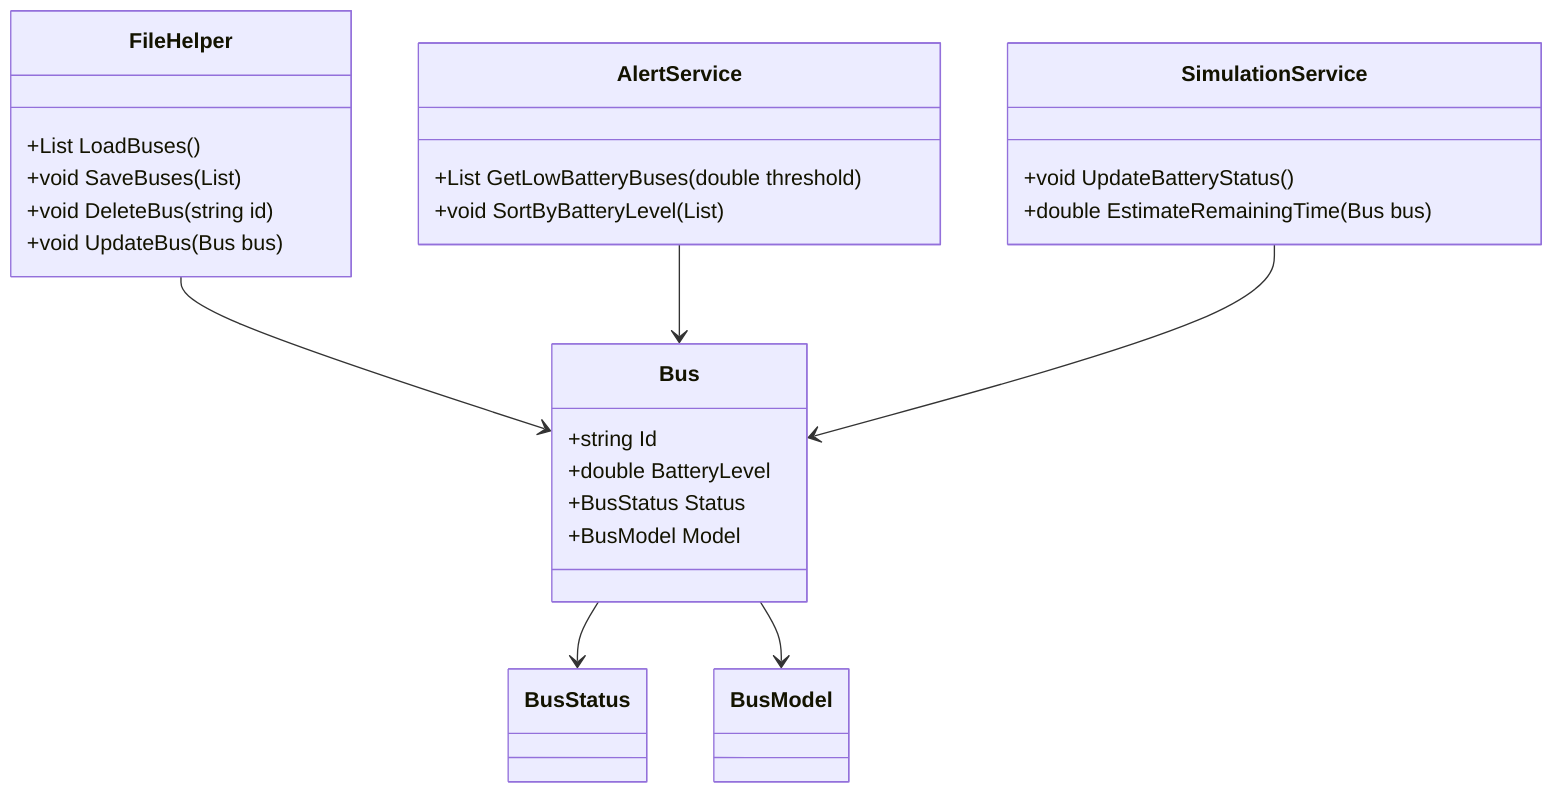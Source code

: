 classDiagram
    class Bus {
        +string Id
        +double BatteryLevel
        +BusStatus Status
        +BusModel Model
    }
 
    class FileHelper {
        +List<Bus> LoadBuses()
        +void SaveBuses(List<Bus>)
        +void DeleteBus(string id)
        +void UpdateBus(Bus bus)
    }
 
    class AlertService {
        +List<Bus> GetLowBatteryBuses(double threshold)
        +void SortByBatteryLevel(List<Bus>)
    }
 
    class SimulationService {
        +void UpdateBatteryStatus()
        +double EstimateRemainingTime(Bus bus)
    }
 
    FileHelper --> Bus
    AlertService --> Bus
    SimulationService --> Bus
    Bus --> BusStatus
    Bus --> BusModel